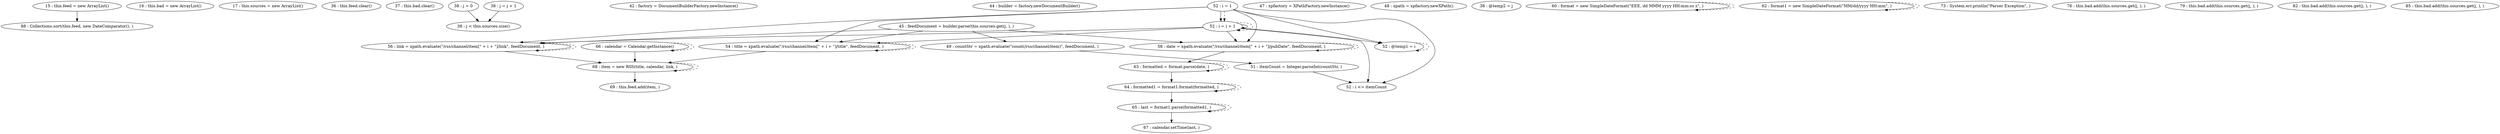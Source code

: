 digraph G {
"15 : this.feed = new ArrayList()"
"15 : this.feed = new ArrayList()" -> "88 : Collections.sort(this.feed, new DateComparator(), )"
"16 : this.bad = new ArrayList()"
"17 : this.sources = new ArrayList()"
"36 : this.feed.clear()"
"37 : this.bad.clear()"
"38 : j = 0"
"38 : j = 0" -> "38 : j < this.sources.size()"
"38 : j < this.sources.size()"
"88 : Collections.sort(this.feed, new DateComparator(), )"
"42 : factory = DocumentBuilderFactory.newInstance()"
"44 : builder = factory.newDocumentBuilder()"
"45 : feedDocument = builder.parse(this.sources.get(j, ), )"
"45 : feedDocument = builder.parse(this.sources.get(j, ), )" -> "49 : countStr = xpath.evaluate(\"count(/rss/channel/item)\", feedDocument, )"
"45 : feedDocument = builder.parse(this.sources.get(j, ), )" -> "54 : title = xpath.evaluate(\"/rss/channel/item[\" + i + \"]/title\", feedDocument, )"
"45 : feedDocument = builder.parse(this.sources.get(j, ), )" -> "58 : date = xpath.evaluate(\"/rss/channel/item[\" + i + \"]/pubDate\", feedDocument, )"
"45 : feedDocument = builder.parse(this.sources.get(j, ), )" -> "56 : link = xpath.evaluate(\"/rss/channel/item[\" + i + \"]/link\", feedDocument, )"
"47 : xpfactory = XPathFactory.newInstance()"
"48 : xpath = xpfactory.newXPath()"
"49 : countStr = xpath.evaluate(\"count(/rss/channel/item)\", feedDocument, )"
"49 : countStr = xpath.evaluate(\"count(/rss/channel/item)\", feedDocument, )" -> "51 : itemCount = Integer.parseInt(countStr, )"
"51 : itemCount = Integer.parseInt(countStr, )"
"51 : itemCount = Integer.parseInt(countStr, )" -> "52 : i <= itemCount"
"38 : @temp2 = j"
"38 : j = j + 1"
"38 : j = j + 1" -> "38 : j < this.sources.size()"
"52 : i = 1"
"52 : i = 1" -> "52 : i = i + 1"
"52 : i = 1" -> "54 : title = xpath.evaluate(\"/rss/channel/item[\" + i + \"]/title\", feedDocument, )"
"52 : i = 1" -> "52 : @temp1 = i"
"52 : i = 1" -> "52 : i <= itemCount"
"52 : i = 1" -> "58 : date = xpath.evaluate(\"/rss/channel/item[\" + i + \"]/pubDate\", feedDocument, )"
"52 : i = 1" -> "56 : link = xpath.evaluate(\"/rss/channel/item[\" + i + \"]/link\", feedDocument, )"
"52 : i = 1" -> "52 : i = i + 1" [style=dashed]
"52 : i <= itemCount"
"54 : title = xpath.evaluate(\"/rss/channel/item[\" + i + \"]/title\", feedDocument, )"
"54 : title = xpath.evaluate(\"/rss/channel/item[\" + i + \"]/title\", feedDocument, )" -> "68 : item = new RSS(title, calendar, link, )"
"54 : title = xpath.evaluate(\"/rss/channel/item[\" + i + \"]/title\", feedDocument, )" -> "54 : title = xpath.evaluate(\"/rss/channel/item[\" + i + \"]/title\", feedDocument, )" [style=dashed]
"56 : link = xpath.evaluate(\"/rss/channel/item[\" + i + \"]/link\", feedDocument, )"
"56 : link = xpath.evaluate(\"/rss/channel/item[\" + i + \"]/link\", feedDocument, )" -> "68 : item = new RSS(title, calendar, link, )"
"56 : link = xpath.evaluate(\"/rss/channel/item[\" + i + \"]/link\", feedDocument, )" -> "56 : link = xpath.evaluate(\"/rss/channel/item[\" + i + \"]/link\", feedDocument, )" [style=dashed]
"58 : date = xpath.evaluate(\"/rss/channel/item[\" + i + \"]/pubDate\", feedDocument, )"
"58 : date = xpath.evaluate(\"/rss/channel/item[\" + i + \"]/pubDate\", feedDocument, )" -> "63 : formatted = format.parse(date, )"
"58 : date = xpath.evaluate(\"/rss/channel/item[\" + i + \"]/pubDate\", feedDocument, )" -> "58 : date = xpath.evaluate(\"/rss/channel/item[\" + i + \"]/pubDate\", feedDocument, )" [style=dashed]
"60 : format = new SimpleDateFormat(\"EEE, dd MMM yyyy HH:mm:ss z\", )"
"60 : format = new SimpleDateFormat(\"EEE, dd MMM yyyy HH:mm:ss z\", )" -> "60 : format = new SimpleDateFormat(\"EEE, dd MMM yyyy HH:mm:ss z\", )" [style=dashed]
"62 : format1 = new SimpleDateFormat(\"MM/dd/yyyy HH:mm\", )"
"62 : format1 = new SimpleDateFormat(\"MM/dd/yyyy HH:mm\", )" -> "62 : format1 = new SimpleDateFormat(\"MM/dd/yyyy HH:mm\", )" [style=dashed]
"63 : formatted = format.parse(date, )"
"63 : formatted = format.parse(date, )" -> "64 : formatted1 = format1.format(formatted, )"
"63 : formatted = format.parse(date, )" -> "63 : formatted = format.parse(date, )" [style=dashed]
"64 : formatted1 = format1.format(formatted, )"
"64 : formatted1 = format1.format(formatted, )" -> "65 : last = format1.parse(formatted1, )"
"64 : formatted1 = format1.format(formatted, )" -> "64 : formatted1 = format1.format(formatted, )" [style=dashed]
"65 : last = format1.parse(formatted1, )"
"65 : last = format1.parse(formatted1, )" -> "67 : calendar.setTime(last, )"
"65 : last = format1.parse(formatted1, )" -> "65 : last = format1.parse(formatted1, )" [style=dashed]
"66 : calendar = Calendar.getInstance()"
"66 : calendar = Calendar.getInstance()" -> "68 : item = new RSS(title, calendar, link, )"
"66 : calendar = Calendar.getInstance()" -> "66 : calendar = Calendar.getInstance()" [style=dashed]
"67 : calendar.setTime(last, )"
"68 : item = new RSS(title, calendar, link, )"
"68 : item = new RSS(title, calendar, link, )" -> "69 : this.feed.add(item, )"
"68 : item = new RSS(title, calendar, link, )" -> "68 : item = new RSS(title, calendar, link, )" [style=dashed]
"69 : this.feed.add(item, )"
"52 : @temp1 = i"
"52 : @temp1 = i" -> "52 : @temp1 = i" [style=dashed]
"52 : i = i + 1"
"52 : i = i + 1" -> "52 : i = i + 1"
"52 : i = i + 1" -> "54 : title = xpath.evaluate(\"/rss/channel/item[\" + i + \"]/title\", feedDocument, )"
"52 : i = i + 1" -> "52 : @temp1 = i"
"52 : i = i + 1" -> "52 : i <= itemCount"
"52 : i = i + 1" -> "58 : date = xpath.evaluate(\"/rss/channel/item[\" + i + \"]/pubDate\", feedDocument, )"
"52 : i = i + 1" -> "56 : link = xpath.evaluate(\"/rss/channel/item[\" + i + \"]/link\", feedDocument, )"
"52 : i = i + 1" -> "52 : i = i + 1" [style=dashed]
"73 : System.err.println(\"Parser Exception\", )"
"76 : this.bad.add(this.sources.get(j, ), )"
"79 : this.bad.add(this.sources.get(j, ), )"
"82 : this.bad.add(this.sources.get(j, ), )"
"85 : this.bad.add(this.sources.get(j, ), )"
}